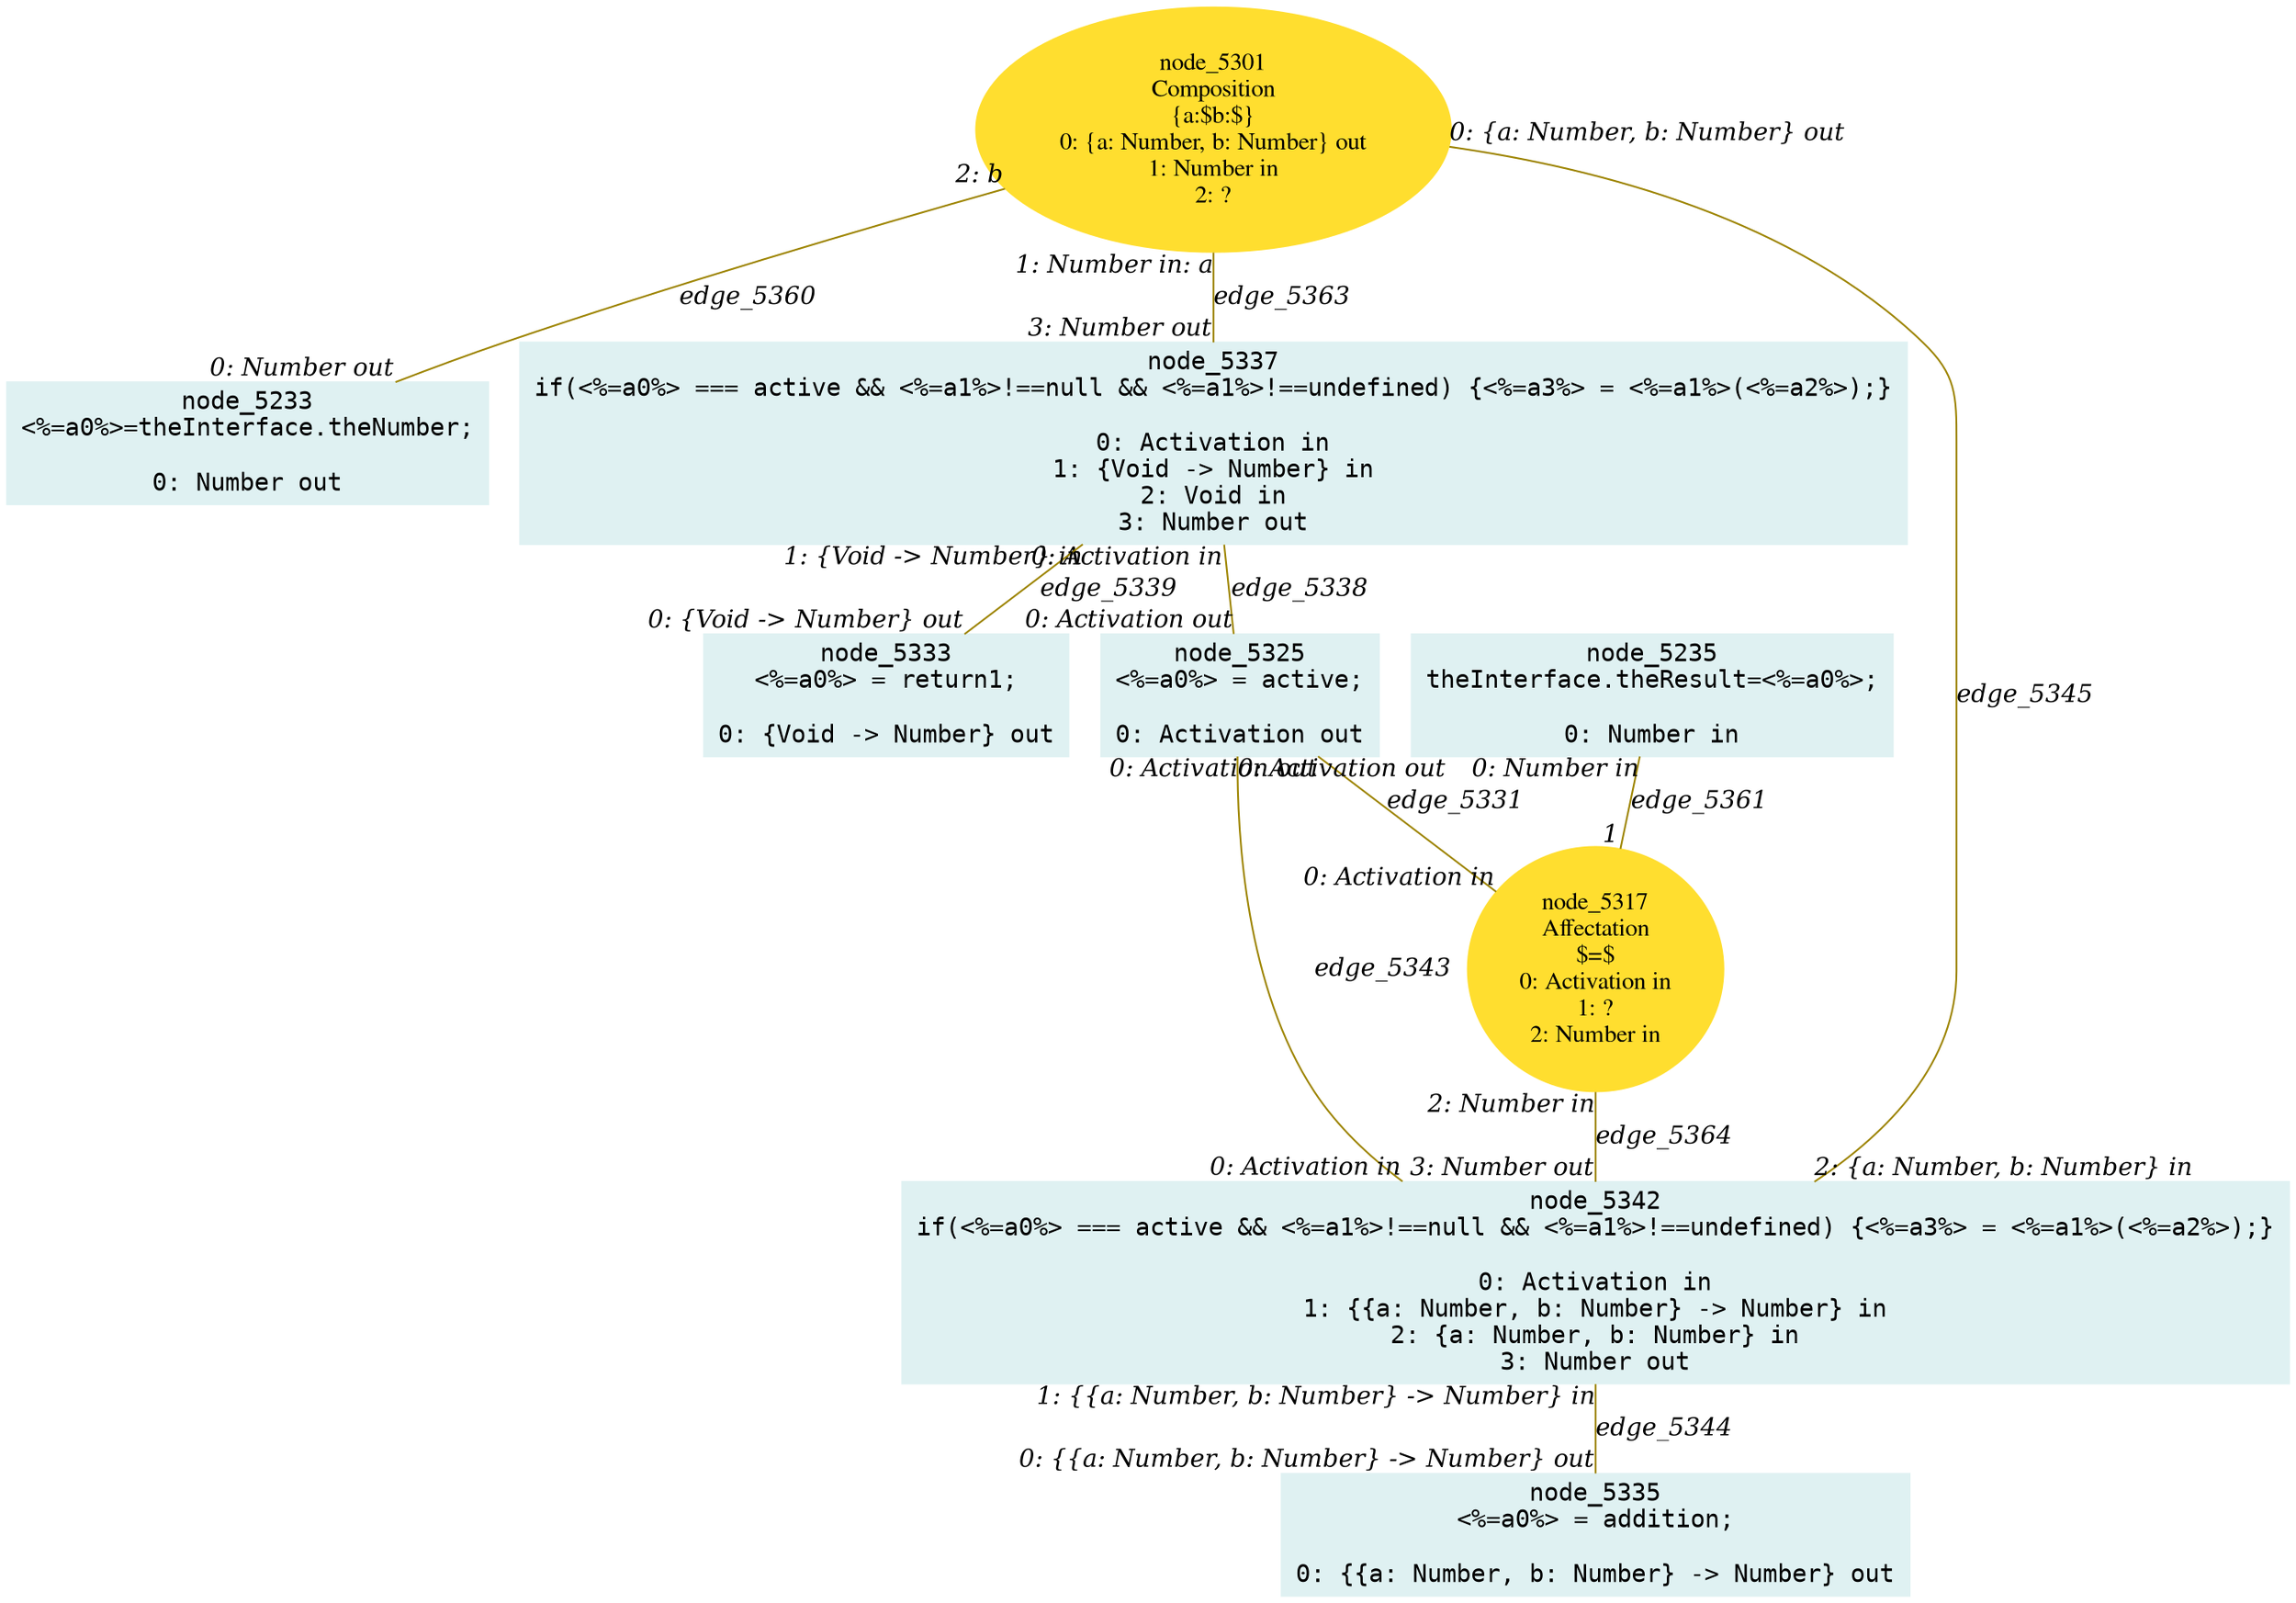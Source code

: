 digraph g{node_5233 [shape="box", style="filled", color="#dff1f2", fontname="Courier", label="node_5233
<%=a0%>=theInterface.theNumber;

0: Number out" ]
node_5235 [shape="box", style="filled", color="#dff1f2", fontname="Courier", label="node_5235
theInterface.theResult=<%=a0%>;

0: Number in" ]
node_5301 [shape="ellipse", style="filled", color="#ffde2f", fontname="Times", label="node_5301
Composition
{a:$b:$}
0: {a: Number, b: Number} out
1: Number in
2: ?" ]
node_5317 [shape="ellipse", style="filled", color="#ffde2f", fontname="Times", label="node_5317
Affectation
$=$
0: Activation in
1: ?
2: Number in" ]
node_5325 [shape="box", style="filled", color="#dff1f2", fontname="Courier", label="node_5325
<%=a0%> = active;

0: Activation out" ]
node_5333 [shape="box", style="filled", color="#dff1f2", fontname="Courier", label="node_5333
<%=a0%> = return1;

0: {Void -> Number} out" ]
node_5335 [shape="box", style="filled", color="#dff1f2", fontname="Courier", label="node_5335
<%=a0%> = addition;

0: {{a: Number, b: Number} -> Number} out" ]
node_5337 [shape="box", style="filled", color="#dff1f2", fontname="Courier", label="node_5337
if(<%=a0%> === active && <%=a1%>!==null && <%=a1%>!==undefined) {<%=a3%> = <%=a1%>(<%=a2%>);}

0: Activation in
1: {Void -> Number} in
2: Void in
3: Number out" ]
node_5342 [shape="box", style="filled", color="#dff1f2", fontname="Courier", label="node_5342
if(<%=a0%> === active && <%=a1%>!==null && <%=a1%>!==undefined) {<%=a3%> = <%=a1%>(<%=a2%>);}

0: Activation in
1: {{a: Number, b: Number} -> Number} in
2: {a: Number, b: Number} in
3: Number out" ]
node_5325 -> node_5317 [dir=none, arrowHead=none, fontname="Times-Italic", arrowsize=1, color="#9d8400", label="edge_5331",  headlabel="0: Activation in", taillabel="0: Activation out" ]
node_5337 -> node_5325 [dir=none, arrowHead=none, fontname="Times-Italic", arrowsize=1, color="#9d8400", label="edge_5338",  headlabel="0: Activation out", taillabel="0: Activation in" ]
node_5337 -> node_5333 [dir=none, arrowHead=none, fontname="Times-Italic", arrowsize=1, color="#9d8400", label="edge_5339",  headlabel="0: {Void -> Number} out", taillabel="1: {Void -> Number} in" ]
node_5342 -> node_5325 [dir=none, arrowHead=none, fontname="Times-Italic", arrowsize=1, color="#9d8400", label="edge_5343",  headlabel="0: Activation out", taillabel="0: Activation in" ]
node_5342 -> node_5335 [dir=none, arrowHead=none, fontname="Times-Italic", arrowsize=1, color="#9d8400", label="edge_5344",  headlabel="0: {{a: Number, b: Number} -> Number} out", taillabel="1: {{a: Number, b: Number} -> Number} in" ]
node_5342 -> node_5301 [dir=none, arrowHead=none, fontname="Times-Italic", arrowsize=1, color="#9d8400", label="edge_5345",  headlabel="0: {a: Number, b: Number} out", taillabel="2: {a: Number, b: Number} in" ]
node_5301 -> node_5233 [dir=none, arrowHead=none, fontname="Times-Italic", arrowsize=1, color="#9d8400", label="edge_5360",  headlabel="0: Number out", taillabel="2: b" ]
node_5235 -> node_5317 [dir=none, arrowHead=none, fontname="Times-Italic", arrowsize=1, color="#9d8400", label="edge_5361",  headlabel="1", taillabel="0: Number in" ]
node_5301 -> node_5337 [dir=none, arrowHead=none, fontname="Times-Italic", arrowsize=1, color="#9d8400", label="edge_5363",  headlabel="3: Number out", taillabel="1: Number in: a" ]
node_5317 -> node_5342 [dir=none, arrowHead=none, fontname="Times-Italic", arrowsize=1, color="#9d8400", label="edge_5364",  headlabel="3: Number out", taillabel="2: Number in" ]
}